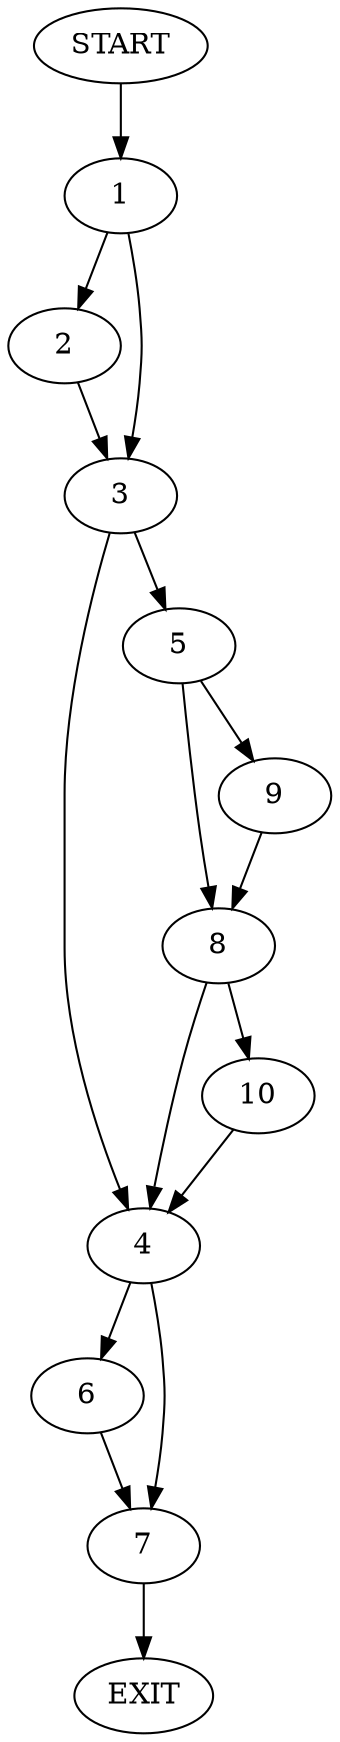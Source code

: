 digraph {
0 [label="START"]
11 [label="EXIT"]
0 -> 1
1 -> 2
1 -> 3
2 -> 3
3 -> 4
3 -> 5
4 -> 6
4 -> 7
5 -> 8
5 -> 9
8 -> 4
8 -> 10
9 -> 8
10 -> 4
7 -> 11
6 -> 7
}
